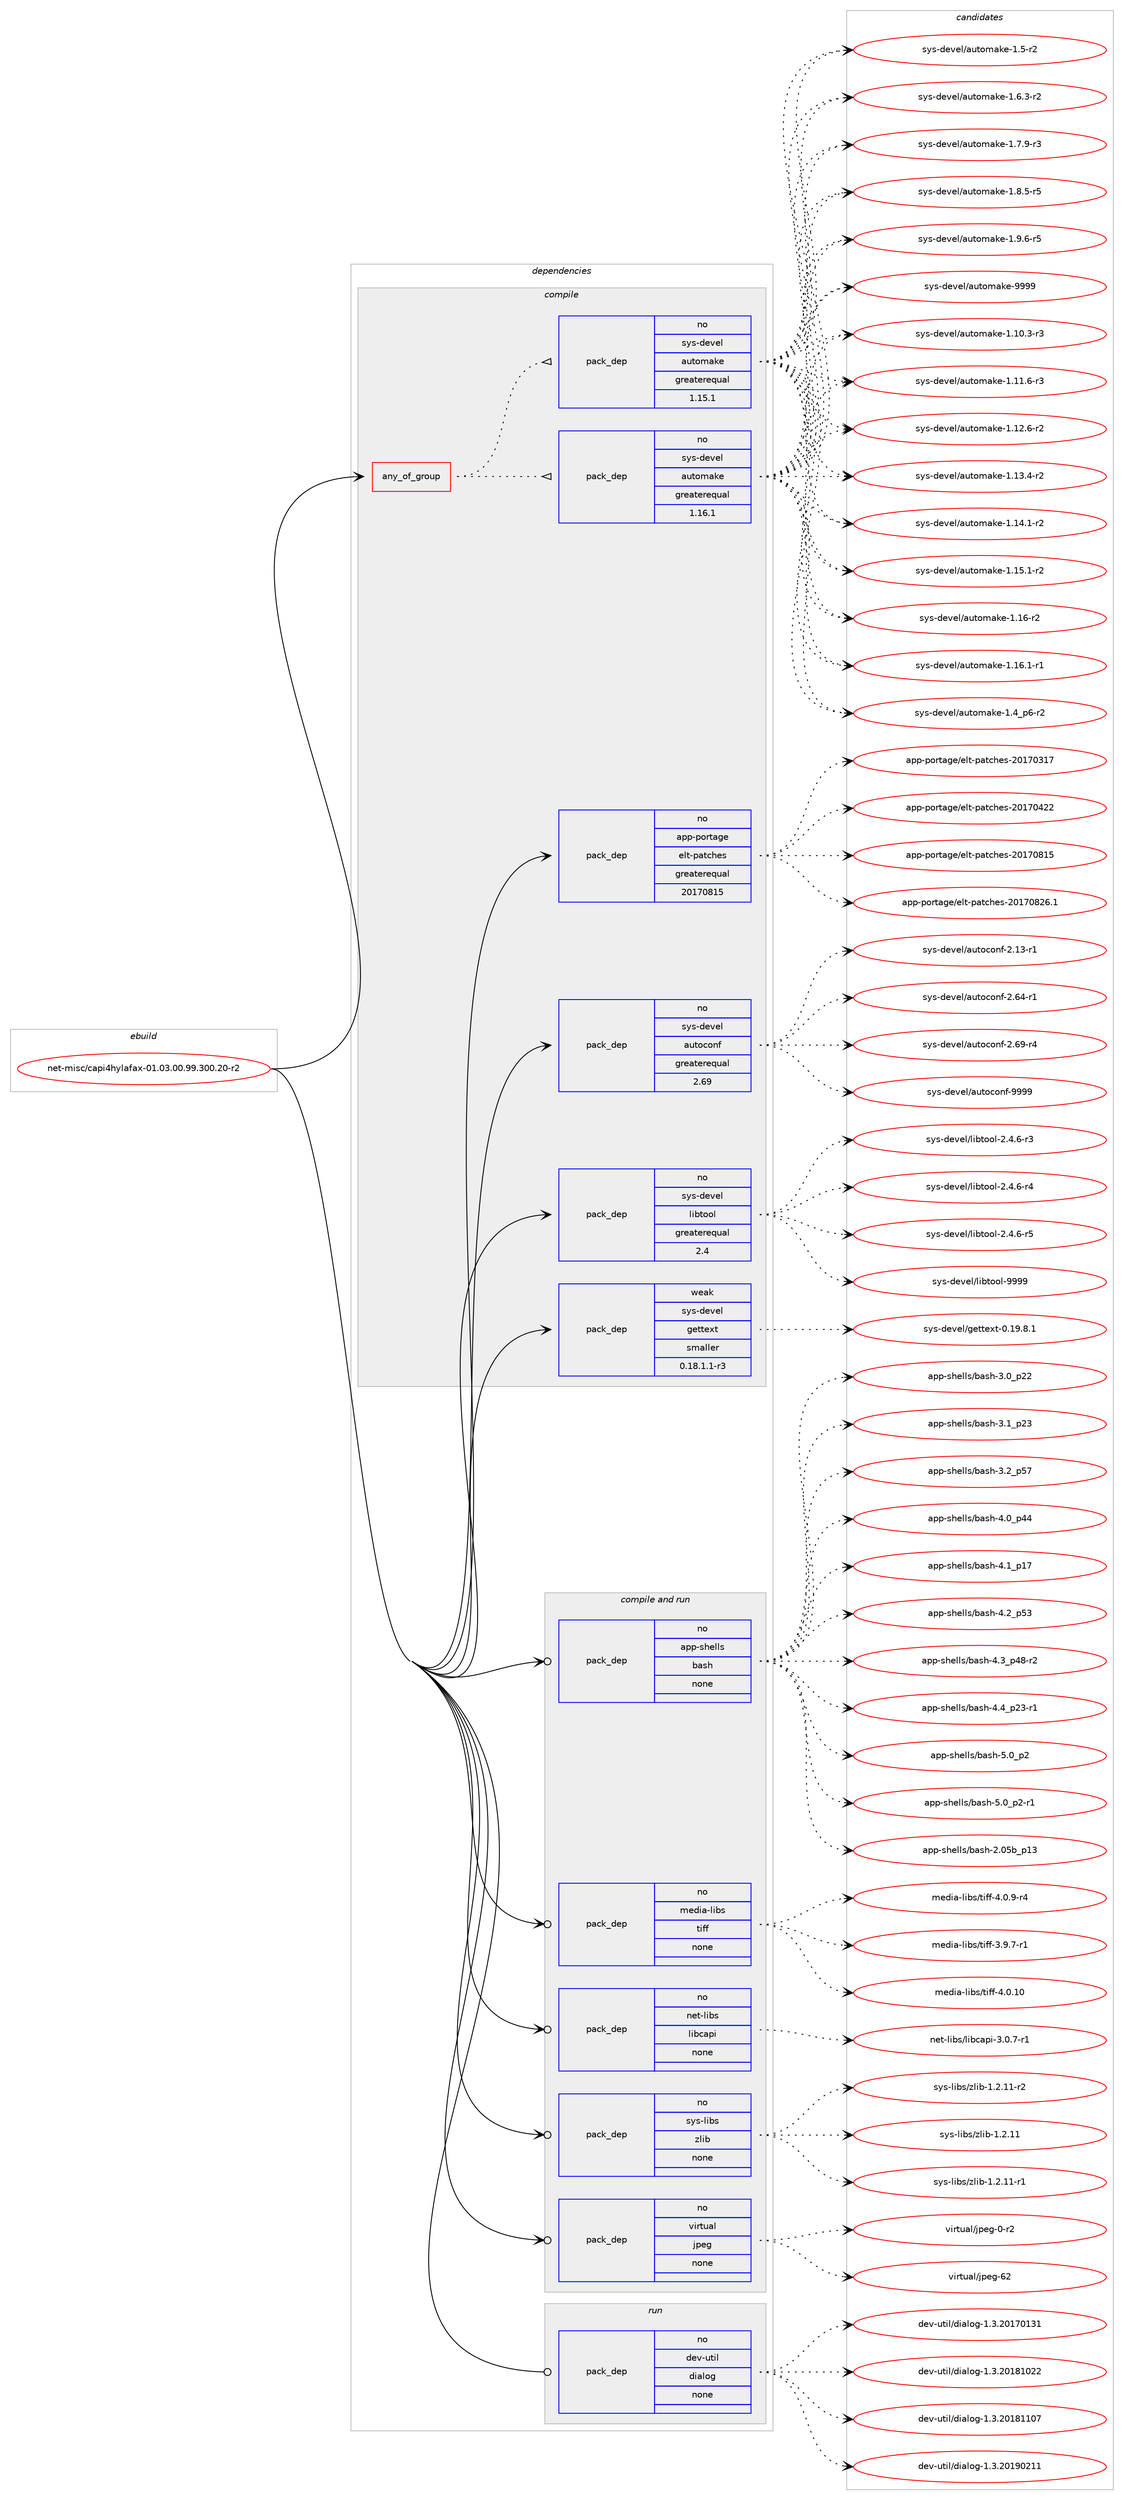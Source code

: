 digraph prolog {

# *************
# Graph options
# *************

newrank=true;
concentrate=true;
compound=true;
graph [rankdir=LR,fontname=Helvetica,fontsize=10,ranksep=1.5];#, ranksep=2.5, nodesep=0.2];
edge  [arrowhead=vee];
node  [fontname=Helvetica,fontsize=10];

# **********
# The ebuild
# **********

subgraph cluster_leftcol {
color=gray;
rank=same;
label=<<i>ebuild</i>>;
id [label="net-misc/capi4hylafax-01.03.00.99.300.20-r2", color=red, width=4, href="../net-misc/capi4hylafax-01.03.00.99.300.20-r2.svg"];
}

# ****************
# The dependencies
# ****************

subgraph cluster_midcol {
color=gray;
label=<<i>dependencies</i>>;
subgraph cluster_compile {
fillcolor="#eeeeee";
style=filled;
label=<<i>compile</i>>;
subgraph any26315 {
dependency1666048 [label=<<TABLE BORDER="0" CELLBORDER="1" CELLSPACING="0" CELLPADDING="4"><TR><TD CELLPADDING="10">any_of_group</TD></TR></TABLE>>, shape=none, color=red];subgraph pack1191044 {
dependency1666049 [label=<<TABLE BORDER="0" CELLBORDER="1" CELLSPACING="0" CELLPADDING="4" WIDTH="220"><TR><TD ROWSPAN="6" CELLPADDING="30">pack_dep</TD></TR><TR><TD WIDTH="110">no</TD></TR><TR><TD>sys-devel</TD></TR><TR><TD>automake</TD></TR><TR><TD>greaterequal</TD></TR><TR><TD>1.16.1</TD></TR></TABLE>>, shape=none, color=blue];
}
dependency1666048:e -> dependency1666049:w [weight=20,style="dotted",arrowhead="oinv"];
subgraph pack1191045 {
dependency1666050 [label=<<TABLE BORDER="0" CELLBORDER="1" CELLSPACING="0" CELLPADDING="4" WIDTH="220"><TR><TD ROWSPAN="6" CELLPADDING="30">pack_dep</TD></TR><TR><TD WIDTH="110">no</TD></TR><TR><TD>sys-devel</TD></TR><TR><TD>automake</TD></TR><TR><TD>greaterequal</TD></TR><TR><TD>1.15.1</TD></TR></TABLE>>, shape=none, color=blue];
}
dependency1666048:e -> dependency1666050:w [weight=20,style="dotted",arrowhead="oinv"];
}
id:e -> dependency1666048:w [weight=20,style="solid",arrowhead="vee"];
subgraph pack1191046 {
dependency1666051 [label=<<TABLE BORDER="0" CELLBORDER="1" CELLSPACING="0" CELLPADDING="4" WIDTH="220"><TR><TD ROWSPAN="6" CELLPADDING="30">pack_dep</TD></TR><TR><TD WIDTH="110">no</TD></TR><TR><TD>app-portage</TD></TR><TR><TD>elt-patches</TD></TR><TR><TD>greaterequal</TD></TR><TR><TD>20170815</TD></TR></TABLE>>, shape=none, color=blue];
}
id:e -> dependency1666051:w [weight=20,style="solid",arrowhead="vee"];
subgraph pack1191047 {
dependency1666052 [label=<<TABLE BORDER="0" CELLBORDER="1" CELLSPACING="0" CELLPADDING="4" WIDTH="220"><TR><TD ROWSPAN="6" CELLPADDING="30">pack_dep</TD></TR><TR><TD WIDTH="110">no</TD></TR><TR><TD>sys-devel</TD></TR><TR><TD>autoconf</TD></TR><TR><TD>greaterequal</TD></TR><TR><TD>2.69</TD></TR></TABLE>>, shape=none, color=blue];
}
id:e -> dependency1666052:w [weight=20,style="solid",arrowhead="vee"];
subgraph pack1191048 {
dependency1666053 [label=<<TABLE BORDER="0" CELLBORDER="1" CELLSPACING="0" CELLPADDING="4" WIDTH="220"><TR><TD ROWSPAN="6" CELLPADDING="30">pack_dep</TD></TR><TR><TD WIDTH="110">no</TD></TR><TR><TD>sys-devel</TD></TR><TR><TD>libtool</TD></TR><TR><TD>greaterequal</TD></TR><TR><TD>2.4</TD></TR></TABLE>>, shape=none, color=blue];
}
id:e -> dependency1666053:w [weight=20,style="solid",arrowhead="vee"];
subgraph pack1191049 {
dependency1666054 [label=<<TABLE BORDER="0" CELLBORDER="1" CELLSPACING="0" CELLPADDING="4" WIDTH="220"><TR><TD ROWSPAN="6" CELLPADDING="30">pack_dep</TD></TR><TR><TD WIDTH="110">weak</TD></TR><TR><TD>sys-devel</TD></TR><TR><TD>gettext</TD></TR><TR><TD>smaller</TD></TR><TR><TD>0.18.1.1-r3</TD></TR></TABLE>>, shape=none, color=blue];
}
id:e -> dependency1666054:w [weight=20,style="solid",arrowhead="vee"];
}
subgraph cluster_compileandrun {
fillcolor="#eeeeee";
style=filled;
label=<<i>compile and run</i>>;
subgraph pack1191050 {
dependency1666055 [label=<<TABLE BORDER="0" CELLBORDER="1" CELLSPACING="0" CELLPADDING="4" WIDTH="220"><TR><TD ROWSPAN="6" CELLPADDING="30">pack_dep</TD></TR><TR><TD WIDTH="110">no</TD></TR><TR><TD>app-shells</TD></TR><TR><TD>bash</TD></TR><TR><TD>none</TD></TR><TR><TD></TD></TR></TABLE>>, shape=none, color=blue];
}
id:e -> dependency1666055:w [weight=20,style="solid",arrowhead="odotvee"];
subgraph pack1191051 {
dependency1666056 [label=<<TABLE BORDER="0" CELLBORDER="1" CELLSPACING="0" CELLPADDING="4" WIDTH="220"><TR><TD ROWSPAN="6" CELLPADDING="30">pack_dep</TD></TR><TR><TD WIDTH="110">no</TD></TR><TR><TD>media-libs</TD></TR><TR><TD>tiff</TD></TR><TR><TD>none</TD></TR><TR><TD></TD></TR></TABLE>>, shape=none, color=blue];
}
id:e -> dependency1666056:w [weight=20,style="solid",arrowhead="odotvee"];
subgraph pack1191052 {
dependency1666057 [label=<<TABLE BORDER="0" CELLBORDER="1" CELLSPACING="0" CELLPADDING="4" WIDTH="220"><TR><TD ROWSPAN="6" CELLPADDING="30">pack_dep</TD></TR><TR><TD WIDTH="110">no</TD></TR><TR><TD>net-libs</TD></TR><TR><TD>libcapi</TD></TR><TR><TD>none</TD></TR><TR><TD></TD></TR></TABLE>>, shape=none, color=blue];
}
id:e -> dependency1666057:w [weight=20,style="solid",arrowhead="odotvee"];
subgraph pack1191053 {
dependency1666058 [label=<<TABLE BORDER="0" CELLBORDER="1" CELLSPACING="0" CELLPADDING="4" WIDTH="220"><TR><TD ROWSPAN="6" CELLPADDING="30">pack_dep</TD></TR><TR><TD WIDTH="110">no</TD></TR><TR><TD>sys-libs</TD></TR><TR><TD>zlib</TD></TR><TR><TD>none</TD></TR><TR><TD></TD></TR></TABLE>>, shape=none, color=blue];
}
id:e -> dependency1666058:w [weight=20,style="solid",arrowhead="odotvee"];
subgraph pack1191054 {
dependency1666059 [label=<<TABLE BORDER="0" CELLBORDER="1" CELLSPACING="0" CELLPADDING="4" WIDTH="220"><TR><TD ROWSPAN="6" CELLPADDING="30">pack_dep</TD></TR><TR><TD WIDTH="110">no</TD></TR><TR><TD>virtual</TD></TR><TR><TD>jpeg</TD></TR><TR><TD>none</TD></TR><TR><TD></TD></TR></TABLE>>, shape=none, color=blue];
}
id:e -> dependency1666059:w [weight=20,style="solid",arrowhead="odotvee"];
}
subgraph cluster_run {
fillcolor="#eeeeee";
style=filled;
label=<<i>run</i>>;
subgraph pack1191055 {
dependency1666060 [label=<<TABLE BORDER="0" CELLBORDER="1" CELLSPACING="0" CELLPADDING="4" WIDTH="220"><TR><TD ROWSPAN="6" CELLPADDING="30">pack_dep</TD></TR><TR><TD WIDTH="110">no</TD></TR><TR><TD>dev-util</TD></TR><TR><TD>dialog</TD></TR><TR><TD>none</TD></TR><TR><TD></TD></TR></TABLE>>, shape=none, color=blue];
}
id:e -> dependency1666060:w [weight=20,style="solid",arrowhead="odot"];
}
}

# **************
# The candidates
# **************

subgraph cluster_choices {
rank=same;
color=gray;
label=<<i>candidates</i>>;

subgraph choice1191044 {
color=black;
nodesep=1;
choice11512111545100101118101108479711711611110997107101454946494846514511451 [label="sys-devel/automake-1.10.3-r3", color=red, width=4,href="../sys-devel/automake-1.10.3-r3.svg"];
choice11512111545100101118101108479711711611110997107101454946494946544511451 [label="sys-devel/automake-1.11.6-r3", color=red, width=4,href="../sys-devel/automake-1.11.6-r3.svg"];
choice11512111545100101118101108479711711611110997107101454946495046544511450 [label="sys-devel/automake-1.12.6-r2", color=red, width=4,href="../sys-devel/automake-1.12.6-r2.svg"];
choice11512111545100101118101108479711711611110997107101454946495146524511450 [label="sys-devel/automake-1.13.4-r2", color=red, width=4,href="../sys-devel/automake-1.13.4-r2.svg"];
choice11512111545100101118101108479711711611110997107101454946495246494511450 [label="sys-devel/automake-1.14.1-r2", color=red, width=4,href="../sys-devel/automake-1.14.1-r2.svg"];
choice11512111545100101118101108479711711611110997107101454946495346494511450 [label="sys-devel/automake-1.15.1-r2", color=red, width=4,href="../sys-devel/automake-1.15.1-r2.svg"];
choice1151211154510010111810110847971171161111099710710145494649544511450 [label="sys-devel/automake-1.16-r2", color=red, width=4,href="../sys-devel/automake-1.16-r2.svg"];
choice11512111545100101118101108479711711611110997107101454946495446494511449 [label="sys-devel/automake-1.16.1-r1", color=red, width=4,href="../sys-devel/automake-1.16.1-r1.svg"];
choice115121115451001011181011084797117116111109971071014549465295112544511450 [label="sys-devel/automake-1.4_p6-r2", color=red, width=4,href="../sys-devel/automake-1.4_p6-r2.svg"];
choice11512111545100101118101108479711711611110997107101454946534511450 [label="sys-devel/automake-1.5-r2", color=red, width=4,href="../sys-devel/automake-1.5-r2.svg"];
choice115121115451001011181011084797117116111109971071014549465446514511450 [label="sys-devel/automake-1.6.3-r2", color=red, width=4,href="../sys-devel/automake-1.6.3-r2.svg"];
choice115121115451001011181011084797117116111109971071014549465546574511451 [label="sys-devel/automake-1.7.9-r3", color=red, width=4,href="../sys-devel/automake-1.7.9-r3.svg"];
choice115121115451001011181011084797117116111109971071014549465646534511453 [label="sys-devel/automake-1.8.5-r5", color=red, width=4,href="../sys-devel/automake-1.8.5-r5.svg"];
choice115121115451001011181011084797117116111109971071014549465746544511453 [label="sys-devel/automake-1.9.6-r5", color=red, width=4,href="../sys-devel/automake-1.9.6-r5.svg"];
choice115121115451001011181011084797117116111109971071014557575757 [label="sys-devel/automake-9999", color=red, width=4,href="../sys-devel/automake-9999.svg"];
dependency1666049:e -> choice11512111545100101118101108479711711611110997107101454946494846514511451:w [style=dotted,weight="100"];
dependency1666049:e -> choice11512111545100101118101108479711711611110997107101454946494946544511451:w [style=dotted,weight="100"];
dependency1666049:e -> choice11512111545100101118101108479711711611110997107101454946495046544511450:w [style=dotted,weight="100"];
dependency1666049:e -> choice11512111545100101118101108479711711611110997107101454946495146524511450:w [style=dotted,weight="100"];
dependency1666049:e -> choice11512111545100101118101108479711711611110997107101454946495246494511450:w [style=dotted,weight="100"];
dependency1666049:e -> choice11512111545100101118101108479711711611110997107101454946495346494511450:w [style=dotted,weight="100"];
dependency1666049:e -> choice1151211154510010111810110847971171161111099710710145494649544511450:w [style=dotted,weight="100"];
dependency1666049:e -> choice11512111545100101118101108479711711611110997107101454946495446494511449:w [style=dotted,weight="100"];
dependency1666049:e -> choice115121115451001011181011084797117116111109971071014549465295112544511450:w [style=dotted,weight="100"];
dependency1666049:e -> choice11512111545100101118101108479711711611110997107101454946534511450:w [style=dotted,weight="100"];
dependency1666049:e -> choice115121115451001011181011084797117116111109971071014549465446514511450:w [style=dotted,weight="100"];
dependency1666049:e -> choice115121115451001011181011084797117116111109971071014549465546574511451:w [style=dotted,weight="100"];
dependency1666049:e -> choice115121115451001011181011084797117116111109971071014549465646534511453:w [style=dotted,weight="100"];
dependency1666049:e -> choice115121115451001011181011084797117116111109971071014549465746544511453:w [style=dotted,weight="100"];
dependency1666049:e -> choice115121115451001011181011084797117116111109971071014557575757:w [style=dotted,weight="100"];
}
subgraph choice1191045 {
color=black;
nodesep=1;
choice11512111545100101118101108479711711611110997107101454946494846514511451 [label="sys-devel/automake-1.10.3-r3", color=red, width=4,href="../sys-devel/automake-1.10.3-r3.svg"];
choice11512111545100101118101108479711711611110997107101454946494946544511451 [label="sys-devel/automake-1.11.6-r3", color=red, width=4,href="../sys-devel/automake-1.11.6-r3.svg"];
choice11512111545100101118101108479711711611110997107101454946495046544511450 [label="sys-devel/automake-1.12.6-r2", color=red, width=4,href="../sys-devel/automake-1.12.6-r2.svg"];
choice11512111545100101118101108479711711611110997107101454946495146524511450 [label="sys-devel/automake-1.13.4-r2", color=red, width=4,href="../sys-devel/automake-1.13.4-r2.svg"];
choice11512111545100101118101108479711711611110997107101454946495246494511450 [label="sys-devel/automake-1.14.1-r2", color=red, width=4,href="../sys-devel/automake-1.14.1-r2.svg"];
choice11512111545100101118101108479711711611110997107101454946495346494511450 [label="sys-devel/automake-1.15.1-r2", color=red, width=4,href="../sys-devel/automake-1.15.1-r2.svg"];
choice1151211154510010111810110847971171161111099710710145494649544511450 [label="sys-devel/automake-1.16-r2", color=red, width=4,href="../sys-devel/automake-1.16-r2.svg"];
choice11512111545100101118101108479711711611110997107101454946495446494511449 [label="sys-devel/automake-1.16.1-r1", color=red, width=4,href="../sys-devel/automake-1.16.1-r1.svg"];
choice115121115451001011181011084797117116111109971071014549465295112544511450 [label="sys-devel/automake-1.4_p6-r2", color=red, width=4,href="../sys-devel/automake-1.4_p6-r2.svg"];
choice11512111545100101118101108479711711611110997107101454946534511450 [label="sys-devel/automake-1.5-r2", color=red, width=4,href="../sys-devel/automake-1.5-r2.svg"];
choice115121115451001011181011084797117116111109971071014549465446514511450 [label="sys-devel/automake-1.6.3-r2", color=red, width=4,href="../sys-devel/automake-1.6.3-r2.svg"];
choice115121115451001011181011084797117116111109971071014549465546574511451 [label="sys-devel/automake-1.7.9-r3", color=red, width=4,href="../sys-devel/automake-1.7.9-r3.svg"];
choice115121115451001011181011084797117116111109971071014549465646534511453 [label="sys-devel/automake-1.8.5-r5", color=red, width=4,href="../sys-devel/automake-1.8.5-r5.svg"];
choice115121115451001011181011084797117116111109971071014549465746544511453 [label="sys-devel/automake-1.9.6-r5", color=red, width=4,href="../sys-devel/automake-1.9.6-r5.svg"];
choice115121115451001011181011084797117116111109971071014557575757 [label="sys-devel/automake-9999", color=red, width=4,href="../sys-devel/automake-9999.svg"];
dependency1666050:e -> choice11512111545100101118101108479711711611110997107101454946494846514511451:w [style=dotted,weight="100"];
dependency1666050:e -> choice11512111545100101118101108479711711611110997107101454946494946544511451:w [style=dotted,weight="100"];
dependency1666050:e -> choice11512111545100101118101108479711711611110997107101454946495046544511450:w [style=dotted,weight="100"];
dependency1666050:e -> choice11512111545100101118101108479711711611110997107101454946495146524511450:w [style=dotted,weight="100"];
dependency1666050:e -> choice11512111545100101118101108479711711611110997107101454946495246494511450:w [style=dotted,weight="100"];
dependency1666050:e -> choice11512111545100101118101108479711711611110997107101454946495346494511450:w [style=dotted,weight="100"];
dependency1666050:e -> choice1151211154510010111810110847971171161111099710710145494649544511450:w [style=dotted,weight="100"];
dependency1666050:e -> choice11512111545100101118101108479711711611110997107101454946495446494511449:w [style=dotted,weight="100"];
dependency1666050:e -> choice115121115451001011181011084797117116111109971071014549465295112544511450:w [style=dotted,weight="100"];
dependency1666050:e -> choice11512111545100101118101108479711711611110997107101454946534511450:w [style=dotted,weight="100"];
dependency1666050:e -> choice115121115451001011181011084797117116111109971071014549465446514511450:w [style=dotted,weight="100"];
dependency1666050:e -> choice115121115451001011181011084797117116111109971071014549465546574511451:w [style=dotted,weight="100"];
dependency1666050:e -> choice115121115451001011181011084797117116111109971071014549465646534511453:w [style=dotted,weight="100"];
dependency1666050:e -> choice115121115451001011181011084797117116111109971071014549465746544511453:w [style=dotted,weight="100"];
dependency1666050:e -> choice115121115451001011181011084797117116111109971071014557575757:w [style=dotted,weight="100"];
}
subgraph choice1191046 {
color=black;
nodesep=1;
choice97112112451121111141169710310147101108116451129711699104101115455048495548514955 [label="app-portage/elt-patches-20170317", color=red, width=4,href="../app-portage/elt-patches-20170317.svg"];
choice97112112451121111141169710310147101108116451129711699104101115455048495548525050 [label="app-portage/elt-patches-20170422", color=red, width=4,href="../app-portage/elt-patches-20170422.svg"];
choice97112112451121111141169710310147101108116451129711699104101115455048495548564953 [label="app-portage/elt-patches-20170815", color=red, width=4,href="../app-portage/elt-patches-20170815.svg"];
choice971121124511211111411697103101471011081164511297116991041011154550484955485650544649 [label="app-portage/elt-patches-20170826.1", color=red, width=4,href="../app-portage/elt-patches-20170826.1.svg"];
dependency1666051:e -> choice97112112451121111141169710310147101108116451129711699104101115455048495548514955:w [style=dotted,weight="100"];
dependency1666051:e -> choice97112112451121111141169710310147101108116451129711699104101115455048495548525050:w [style=dotted,weight="100"];
dependency1666051:e -> choice97112112451121111141169710310147101108116451129711699104101115455048495548564953:w [style=dotted,weight="100"];
dependency1666051:e -> choice971121124511211111411697103101471011081164511297116991041011154550484955485650544649:w [style=dotted,weight="100"];
}
subgraph choice1191047 {
color=black;
nodesep=1;
choice1151211154510010111810110847971171161119911111010245504649514511449 [label="sys-devel/autoconf-2.13-r1", color=red, width=4,href="../sys-devel/autoconf-2.13-r1.svg"];
choice1151211154510010111810110847971171161119911111010245504654524511449 [label="sys-devel/autoconf-2.64-r1", color=red, width=4,href="../sys-devel/autoconf-2.64-r1.svg"];
choice1151211154510010111810110847971171161119911111010245504654574511452 [label="sys-devel/autoconf-2.69-r4", color=red, width=4,href="../sys-devel/autoconf-2.69-r4.svg"];
choice115121115451001011181011084797117116111991111101024557575757 [label="sys-devel/autoconf-9999", color=red, width=4,href="../sys-devel/autoconf-9999.svg"];
dependency1666052:e -> choice1151211154510010111810110847971171161119911111010245504649514511449:w [style=dotted,weight="100"];
dependency1666052:e -> choice1151211154510010111810110847971171161119911111010245504654524511449:w [style=dotted,weight="100"];
dependency1666052:e -> choice1151211154510010111810110847971171161119911111010245504654574511452:w [style=dotted,weight="100"];
dependency1666052:e -> choice115121115451001011181011084797117116111991111101024557575757:w [style=dotted,weight="100"];
}
subgraph choice1191048 {
color=black;
nodesep=1;
choice1151211154510010111810110847108105981161111111084550465246544511451 [label="sys-devel/libtool-2.4.6-r3", color=red, width=4,href="../sys-devel/libtool-2.4.6-r3.svg"];
choice1151211154510010111810110847108105981161111111084550465246544511452 [label="sys-devel/libtool-2.4.6-r4", color=red, width=4,href="../sys-devel/libtool-2.4.6-r4.svg"];
choice1151211154510010111810110847108105981161111111084550465246544511453 [label="sys-devel/libtool-2.4.6-r5", color=red, width=4,href="../sys-devel/libtool-2.4.6-r5.svg"];
choice1151211154510010111810110847108105981161111111084557575757 [label="sys-devel/libtool-9999", color=red, width=4,href="../sys-devel/libtool-9999.svg"];
dependency1666053:e -> choice1151211154510010111810110847108105981161111111084550465246544511451:w [style=dotted,weight="100"];
dependency1666053:e -> choice1151211154510010111810110847108105981161111111084550465246544511452:w [style=dotted,weight="100"];
dependency1666053:e -> choice1151211154510010111810110847108105981161111111084550465246544511453:w [style=dotted,weight="100"];
dependency1666053:e -> choice1151211154510010111810110847108105981161111111084557575757:w [style=dotted,weight="100"];
}
subgraph choice1191049 {
color=black;
nodesep=1;
choice1151211154510010111810110847103101116116101120116454846495746564649 [label="sys-devel/gettext-0.19.8.1", color=red, width=4,href="../sys-devel/gettext-0.19.8.1.svg"];
dependency1666054:e -> choice1151211154510010111810110847103101116116101120116454846495746564649:w [style=dotted,weight="100"];
}
subgraph choice1191050 {
color=black;
nodesep=1;
choice9711211245115104101108108115479897115104455046485398951124951 [label="app-shells/bash-2.05b_p13", color=red, width=4,href="../app-shells/bash-2.05b_p13.svg"];
choice971121124511510410110810811547989711510445514648951125050 [label="app-shells/bash-3.0_p22", color=red, width=4,href="../app-shells/bash-3.0_p22.svg"];
choice971121124511510410110810811547989711510445514649951125051 [label="app-shells/bash-3.1_p23", color=red, width=4,href="../app-shells/bash-3.1_p23.svg"];
choice971121124511510410110810811547989711510445514650951125355 [label="app-shells/bash-3.2_p57", color=red, width=4,href="../app-shells/bash-3.2_p57.svg"];
choice971121124511510410110810811547989711510445524648951125252 [label="app-shells/bash-4.0_p44", color=red, width=4,href="../app-shells/bash-4.0_p44.svg"];
choice971121124511510410110810811547989711510445524649951124955 [label="app-shells/bash-4.1_p17", color=red, width=4,href="../app-shells/bash-4.1_p17.svg"];
choice971121124511510410110810811547989711510445524650951125351 [label="app-shells/bash-4.2_p53", color=red, width=4,href="../app-shells/bash-4.2_p53.svg"];
choice9711211245115104101108108115479897115104455246519511252564511450 [label="app-shells/bash-4.3_p48-r2", color=red, width=4,href="../app-shells/bash-4.3_p48-r2.svg"];
choice9711211245115104101108108115479897115104455246529511250514511449 [label="app-shells/bash-4.4_p23-r1", color=red, width=4,href="../app-shells/bash-4.4_p23-r1.svg"];
choice9711211245115104101108108115479897115104455346489511250 [label="app-shells/bash-5.0_p2", color=red, width=4,href="../app-shells/bash-5.0_p2.svg"];
choice97112112451151041011081081154798971151044553464895112504511449 [label="app-shells/bash-5.0_p2-r1", color=red, width=4,href="../app-shells/bash-5.0_p2-r1.svg"];
dependency1666055:e -> choice9711211245115104101108108115479897115104455046485398951124951:w [style=dotted,weight="100"];
dependency1666055:e -> choice971121124511510410110810811547989711510445514648951125050:w [style=dotted,weight="100"];
dependency1666055:e -> choice971121124511510410110810811547989711510445514649951125051:w [style=dotted,weight="100"];
dependency1666055:e -> choice971121124511510410110810811547989711510445514650951125355:w [style=dotted,weight="100"];
dependency1666055:e -> choice971121124511510410110810811547989711510445524648951125252:w [style=dotted,weight="100"];
dependency1666055:e -> choice971121124511510410110810811547989711510445524649951124955:w [style=dotted,weight="100"];
dependency1666055:e -> choice971121124511510410110810811547989711510445524650951125351:w [style=dotted,weight="100"];
dependency1666055:e -> choice9711211245115104101108108115479897115104455246519511252564511450:w [style=dotted,weight="100"];
dependency1666055:e -> choice9711211245115104101108108115479897115104455246529511250514511449:w [style=dotted,weight="100"];
dependency1666055:e -> choice9711211245115104101108108115479897115104455346489511250:w [style=dotted,weight="100"];
dependency1666055:e -> choice97112112451151041011081081154798971151044553464895112504511449:w [style=dotted,weight="100"];
}
subgraph choice1191051 {
color=black;
nodesep=1;
choice109101100105974510810598115471161051021024551465746554511449 [label="media-libs/tiff-3.9.7-r1", color=red, width=4,href="../media-libs/tiff-3.9.7-r1.svg"];
choice1091011001059745108105981154711610510210245524648464948 [label="media-libs/tiff-4.0.10", color=red, width=4,href="../media-libs/tiff-4.0.10.svg"];
choice109101100105974510810598115471161051021024552464846574511452 [label="media-libs/tiff-4.0.9-r4", color=red, width=4,href="../media-libs/tiff-4.0.9-r4.svg"];
dependency1666056:e -> choice109101100105974510810598115471161051021024551465746554511449:w [style=dotted,weight="100"];
dependency1666056:e -> choice1091011001059745108105981154711610510210245524648464948:w [style=dotted,weight="100"];
dependency1666056:e -> choice109101100105974510810598115471161051021024552464846574511452:w [style=dotted,weight="100"];
}
subgraph choice1191052 {
color=black;
nodesep=1;
choice1101011164510810598115471081059899971121054551464846554511449 [label="net-libs/libcapi-3.0.7-r1", color=red, width=4,href="../net-libs/libcapi-3.0.7-r1.svg"];
dependency1666057:e -> choice1101011164510810598115471081059899971121054551464846554511449:w [style=dotted,weight="100"];
}
subgraph choice1191053 {
color=black;
nodesep=1;
choice1151211154510810598115471221081059845494650464949 [label="sys-libs/zlib-1.2.11", color=red, width=4,href="../sys-libs/zlib-1.2.11.svg"];
choice11512111545108105981154712210810598454946504649494511449 [label="sys-libs/zlib-1.2.11-r1", color=red, width=4,href="../sys-libs/zlib-1.2.11-r1.svg"];
choice11512111545108105981154712210810598454946504649494511450 [label="sys-libs/zlib-1.2.11-r2", color=red, width=4,href="../sys-libs/zlib-1.2.11-r2.svg"];
dependency1666058:e -> choice1151211154510810598115471221081059845494650464949:w [style=dotted,weight="100"];
dependency1666058:e -> choice11512111545108105981154712210810598454946504649494511449:w [style=dotted,weight="100"];
dependency1666058:e -> choice11512111545108105981154712210810598454946504649494511450:w [style=dotted,weight="100"];
}
subgraph choice1191054 {
color=black;
nodesep=1;
choice118105114116117971084710611210110345484511450 [label="virtual/jpeg-0-r2", color=red, width=4,href="../virtual/jpeg-0-r2.svg"];
choice1181051141161179710847106112101103455450 [label="virtual/jpeg-62", color=red, width=4,href="../virtual/jpeg-62.svg"];
dependency1666059:e -> choice118105114116117971084710611210110345484511450:w [style=dotted,weight="100"];
dependency1666059:e -> choice1181051141161179710847106112101103455450:w [style=dotted,weight="100"];
}
subgraph choice1191055 {
color=black;
nodesep=1;
choice10010111845117116105108471001059710811110345494651465048495548495149 [label="dev-util/dialog-1.3.20170131", color=red, width=4,href="../dev-util/dialog-1.3.20170131.svg"];
choice10010111845117116105108471001059710811110345494651465048495649485050 [label="dev-util/dialog-1.3.20181022", color=red, width=4,href="../dev-util/dialog-1.3.20181022.svg"];
choice10010111845117116105108471001059710811110345494651465048495649494855 [label="dev-util/dialog-1.3.20181107", color=red, width=4,href="../dev-util/dialog-1.3.20181107.svg"];
choice10010111845117116105108471001059710811110345494651465048495748504949 [label="dev-util/dialog-1.3.20190211", color=red, width=4,href="../dev-util/dialog-1.3.20190211.svg"];
dependency1666060:e -> choice10010111845117116105108471001059710811110345494651465048495548495149:w [style=dotted,weight="100"];
dependency1666060:e -> choice10010111845117116105108471001059710811110345494651465048495649485050:w [style=dotted,weight="100"];
dependency1666060:e -> choice10010111845117116105108471001059710811110345494651465048495649494855:w [style=dotted,weight="100"];
dependency1666060:e -> choice10010111845117116105108471001059710811110345494651465048495748504949:w [style=dotted,weight="100"];
}
}

}
